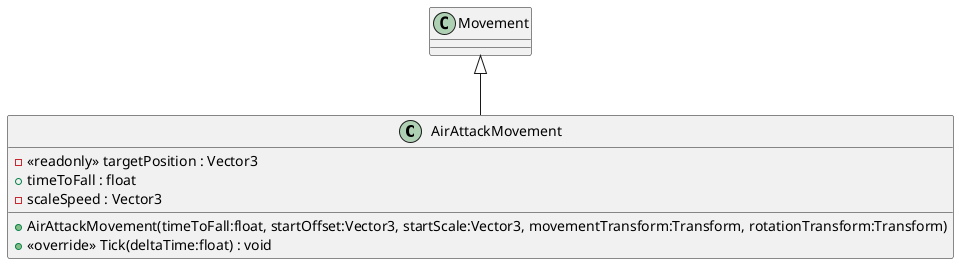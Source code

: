 @startuml
class AirAttackMovement {
    - <<readonly>> targetPosition : Vector3
    + timeToFall : float
    - scaleSpeed : Vector3
    + AirAttackMovement(timeToFall:float, startOffset:Vector3, startScale:Vector3, movementTransform:Transform, rotationTransform:Transform)
    + <<override>> Tick(deltaTime:float) : void
}
Movement <|-- AirAttackMovement
@enduml
